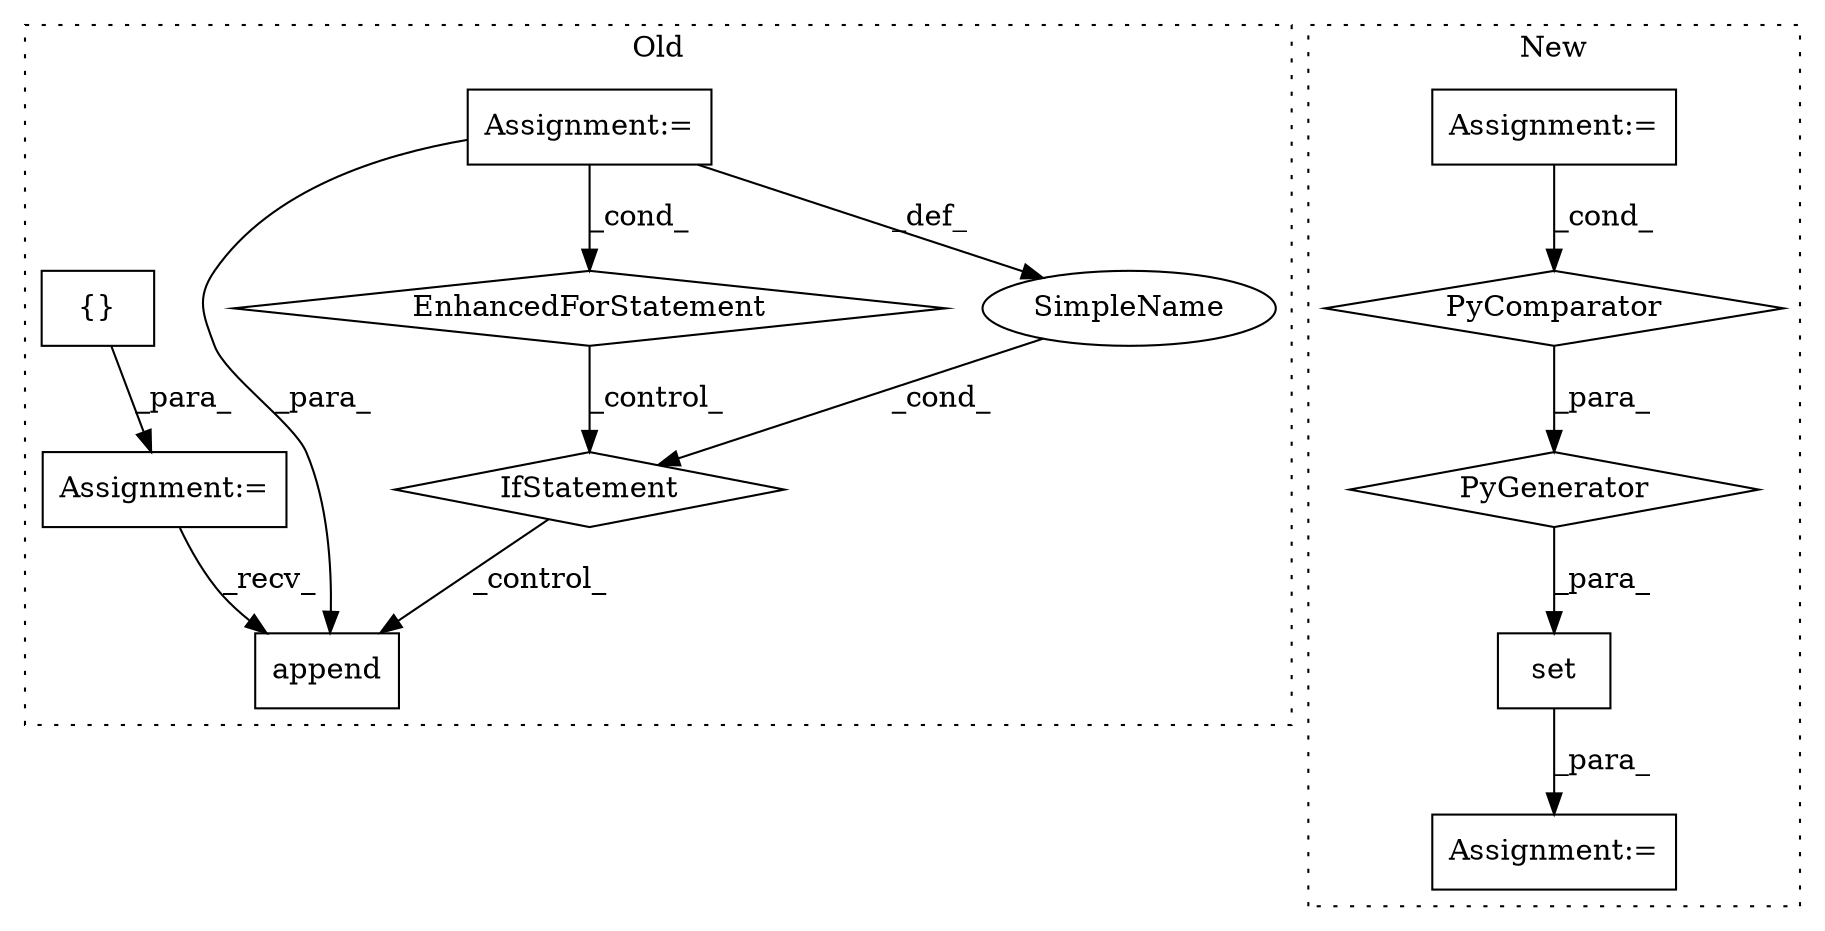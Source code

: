 digraph G {
subgraph cluster0 {
1 [label="append" a="32" s="1044,1057" l="7,1" shape="box"];
5 [label="EnhancedForStatement" a="70" s="782,873" l="57,2" shape="diamond"];
6 [label="Assignment:=" a="7" s="782,873" l="57,2" shape="box"];
7 [label="{}" a="4" s="542" l="2" shape="box"];
8 [label="Assignment:=" a="7" s="518" l="1" shape="box"];
10 [label="IfStatement" a="25" s="885,962" l="4,2" shape="diamond"];
11 [label="SimpleName" a="42" s="" l="" shape="ellipse"];
label = "Old";
style="dotted";
}
subgraph cluster1 {
2 [label="PyGenerator" a="107" s="651" l="186" shape="diamond"];
3 [label="PyComparator" a="113" s="747" l="84" shape="diamond"];
4 [label="Assignment:=" a="7" s="747" l="84" shape="box"];
9 [label="Assignment:=" a="7" s="634" l="2" shape="box"];
12 [label="set" a="32" s="636,837" l="15,-3" shape="box"];
label = "New";
style="dotted";
}
2 -> 12 [label="_para_"];
3 -> 2 [label="_para_"];
4 -> 3 [label="_cond_"];
5 -> 10 [label="_control_"];
6 -> 1 [label="_para_"];
6 -> 5 [label="_cond_"];
6 -> 11 [label="_def_"];
7 -> 8 [label="_para_"];
8 -> 1 [label="_recv_"];
10 -> 1 [label="_control_"];
11 -> 10 [label="_cond_"];
12 -> 9 [label="_para_"];
}